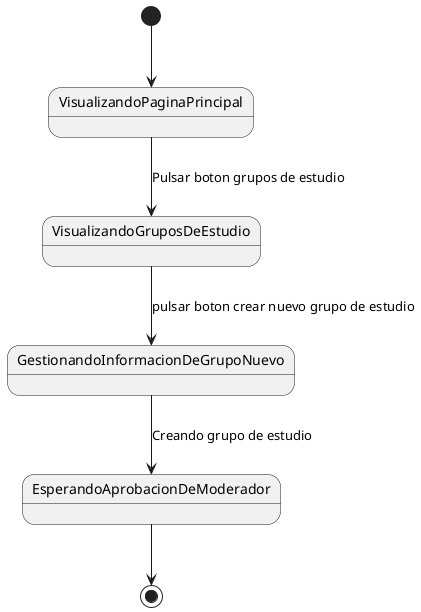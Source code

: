 @startuml Crear grupo de estudio
[*] --> VisualizandoPaginaPrincipal
VisualizandoPaginaPrincipal --> VisualizandoGruposDeEstudio : Pulsar boton grupos de estudio
VisualizandoGruposDeEstudio --> GestionandoInformacionDeGrupoNuevo : pulsar boton crear nuevo grupo de estudio
GestionandoInformacionDeGrupoNuevo --> EsperandoAprobacionDeModerador : Creando grupo de estudio
EsperandoAprobacionDeModerador --> [*]
@enduml